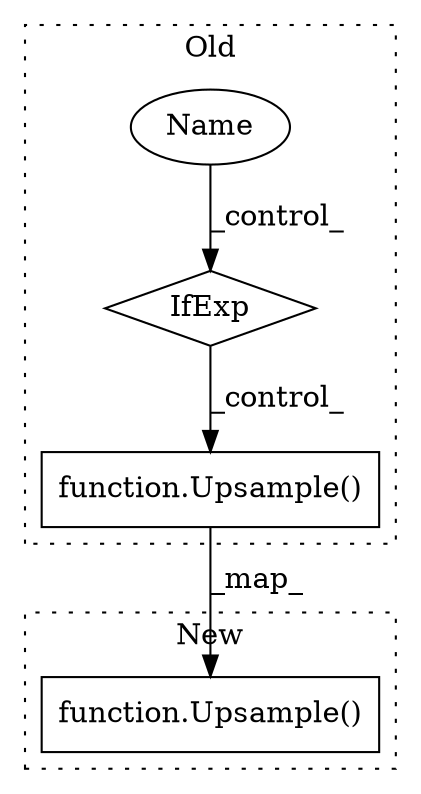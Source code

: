 digraph G {
subgraph cluster0 {
1 [label="function.Upsample()" a="75" s="11621,11645" l="9,1" shape="box"];
3 [label="IfExp" a="51" s="11646,11661" l="4,7" shape="diamond"];
4 [label="Name" a="87" s="11252" l="3" shape="ellipse"];
label = "Old";
style="dotted";
}
subgraph cluster1 {
2 [label="function.Upsample()" a="75" s="11841,11865" l="9,18" shape="box"];
label = "New";
style="dotted";
}
1 -> 2 [label="_map_"];
3 -> 1 [label="_control_"];
4 -> 3 [label="_control_"];
}